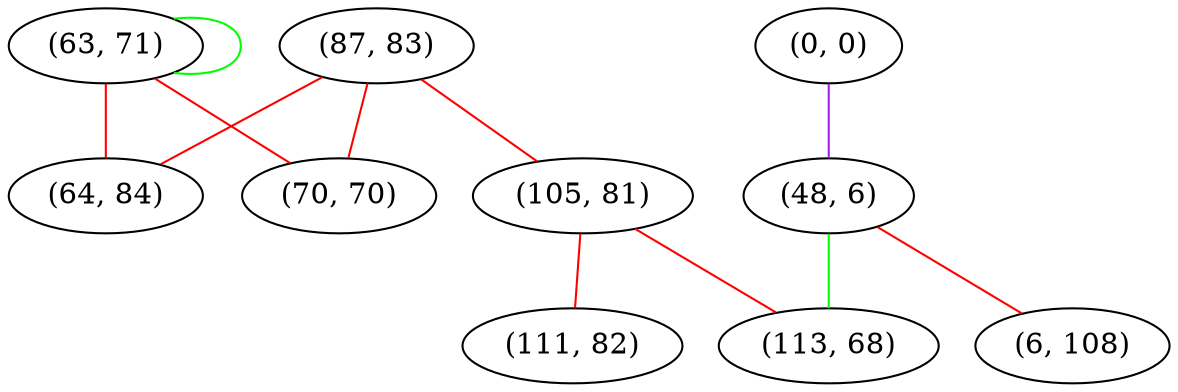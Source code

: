graph "" {
"(87, 83)";
"(0, 0)";
"(63, 71)";
"(48, 6)";
"(64, 84)";
"(70, 70)";
"(105, 81)";
"(111, 82)";
"(6, 108)";
"(113, 68)";
"(87, 83)" -- "(70, 70)"  [color=red, key=0, weight=1];
"(87, 83)" -- "(105, 81)"  [color=red, key=0, weight=1];
"(87, 83)" -- "(64, 84)"  [color=red, key=0, weight=1];
"(0, 0)" -- "(48, 6)"  [color=purple, key=0, weight=4];
"(63, 71)" -- "(70, 70)"  [color=red, key=0, weight=1];
"(63, 71)" -- "(63, 71)"  [color=green, key=0, weight=2];
"(63, 71)" -- "(64, 84)"  [color=red, key=0, weight=1];
"(48, 6)" -- "(6, 108)"  [color=red, key=0, weight=1];
"(48, 6)" -- "(113, 68)"  [color=green, key=0, weight=2];
"(105, 81)" -- "(111, 82)"  [color=red, key=0, weight=1];
"(105, 81)" -- "(113, 68)"  [color=red, key=0, weight=1];
}
